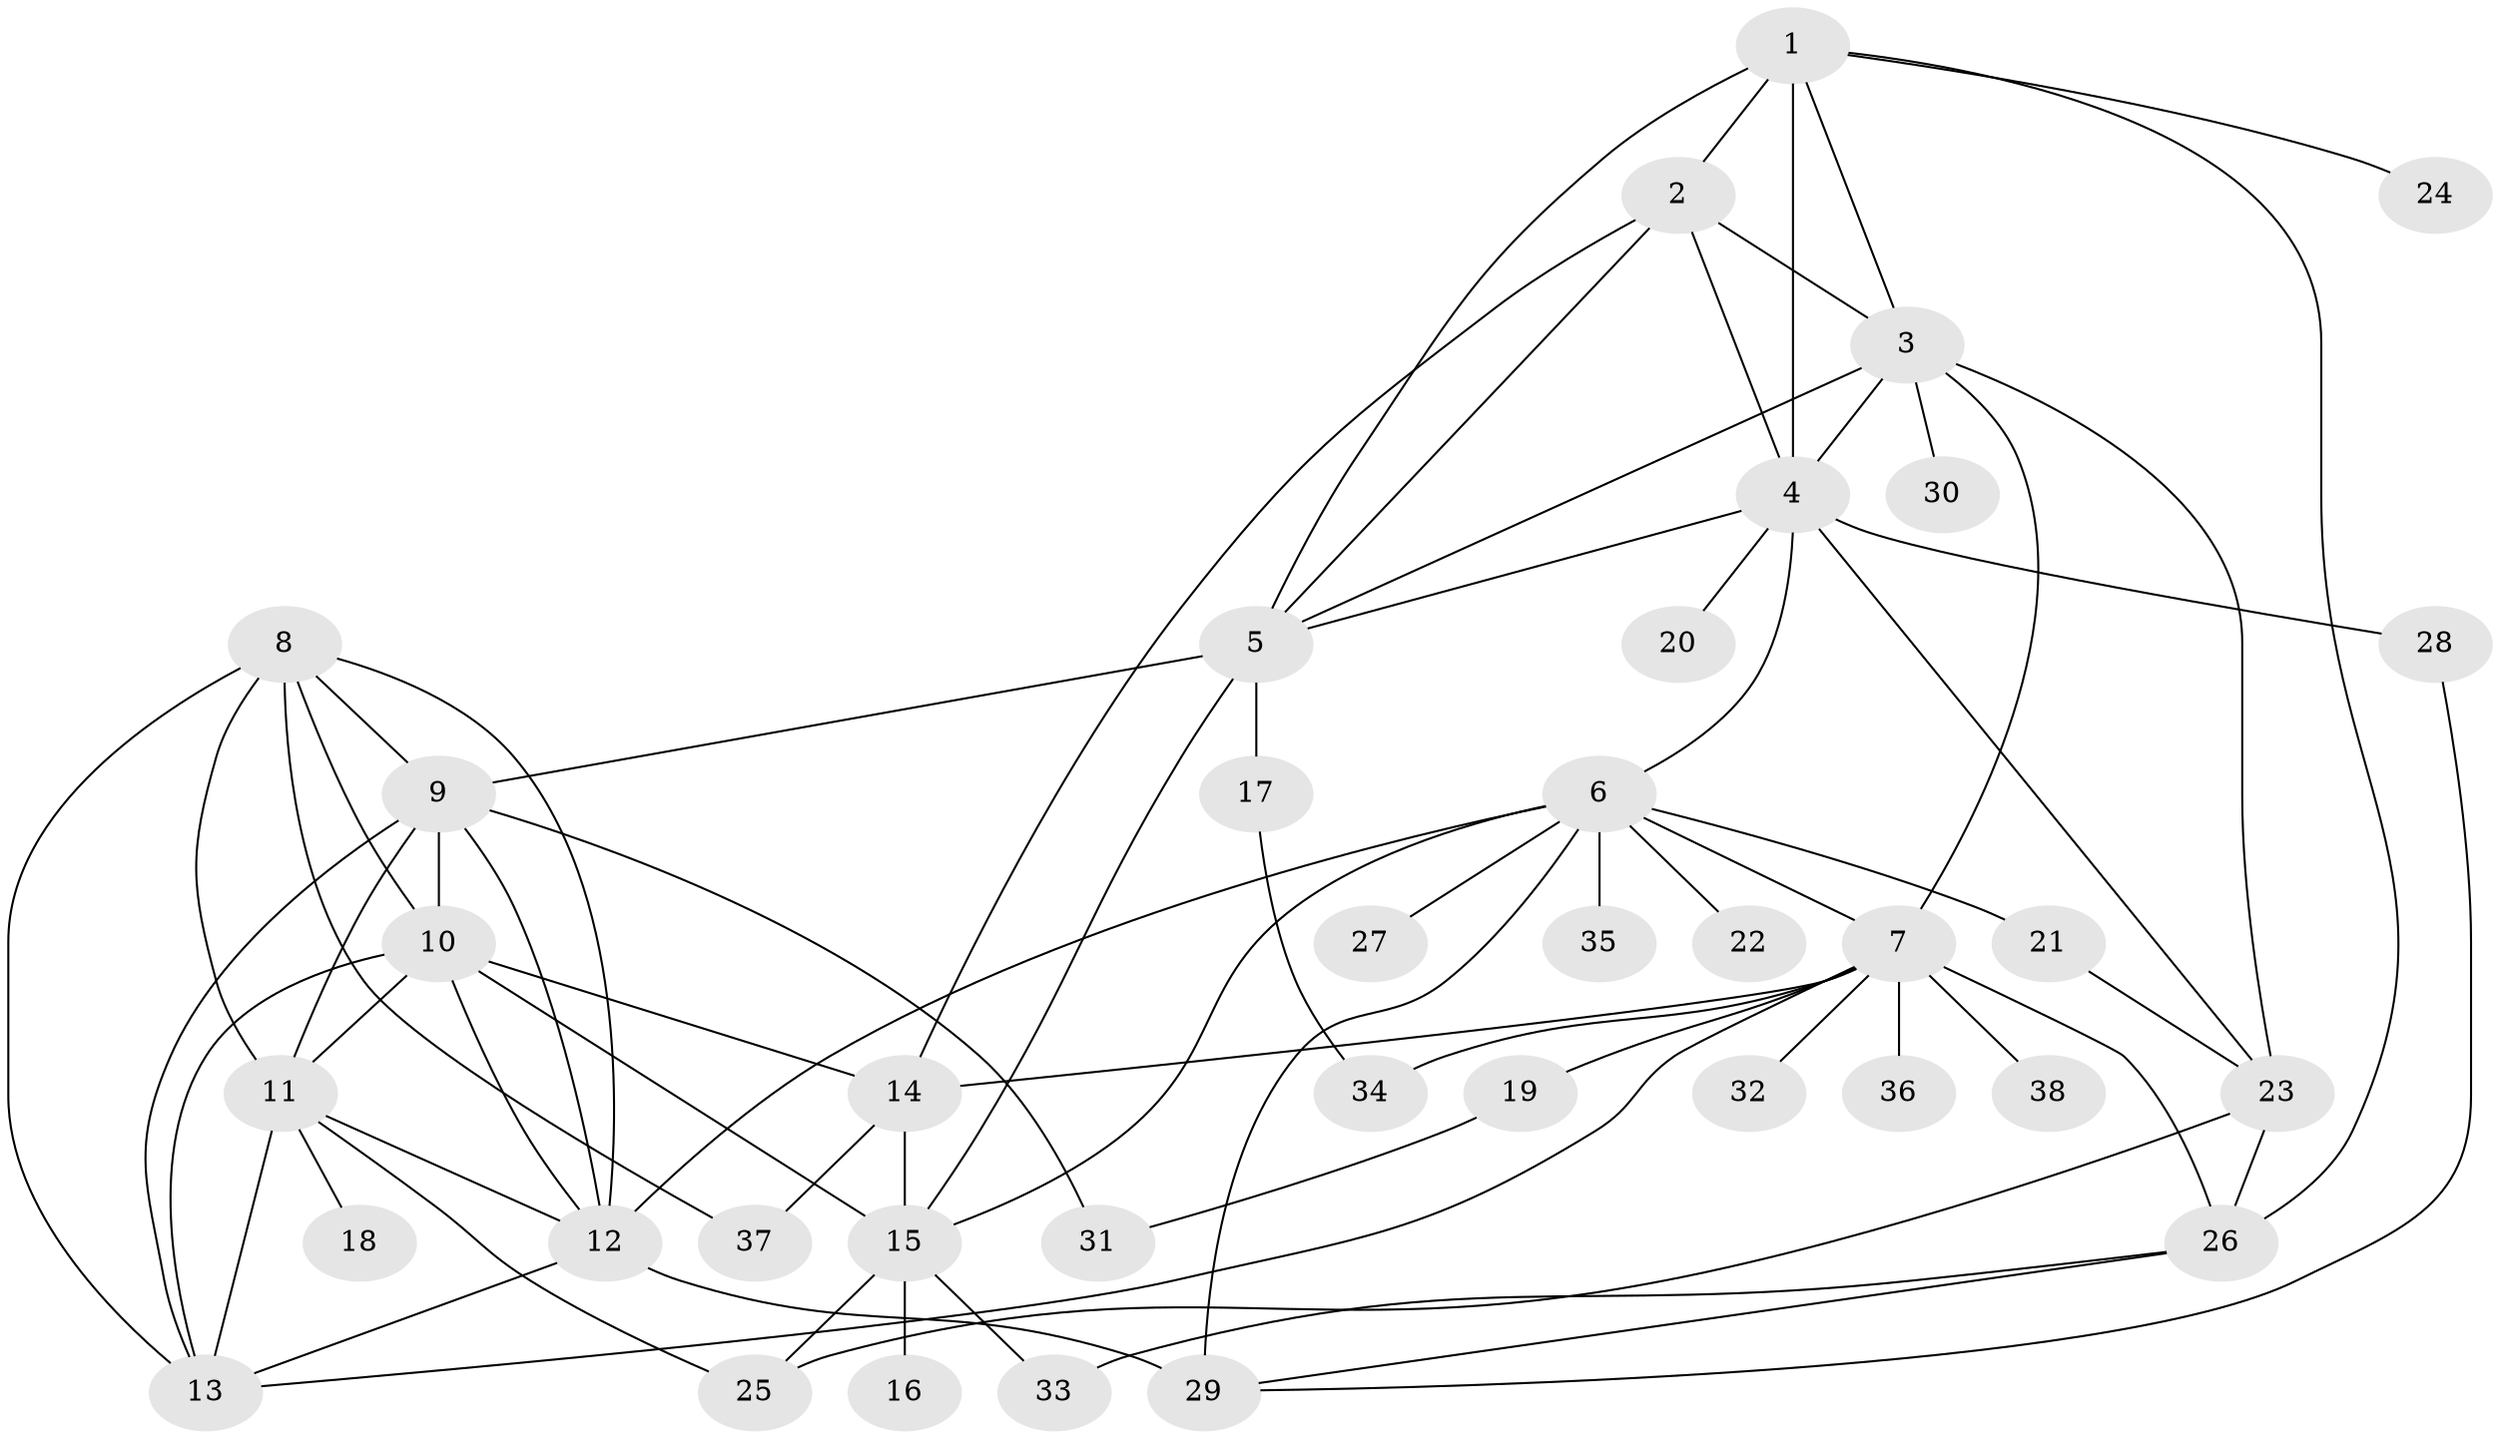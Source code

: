 // original degree distribution, {7: 0.09523809523809523, 5: 0.015873015873015872, 11: 0.015873015873015872, 13: 0.023809523809523808, 6: 0.023809523809523808, 8: 0.023809523809523808, 9: 0.023809523809523808, 10: 0.015873015873015872, 12: 0.007936507936507936, 1: 0.5476190476190477, 3: 0.05555555555555555, 2: 0.11904761904761904, 4: 0.031746031746031744}
// Generated by graph-tools (version 1.1) at 2025/52/03/04/25 22:52:11]
// undirected, 38 vertices, 74 edges
graph export_dot {
  node [color=gray90,style=filled];
  1;
  2;
  3;
  4;
  5;
  6;
  7;
  8;
  9;
  10;
  11;
  12;
  13;
  14;
  15;
  16;
  17;
  18;
  19;
  20;
  21;
  22;
  23;
  24;
  25;
  26;
  27;
  28;
  29;
  30;
  31;
  32;
  33;
  34;
  35;
  36;
  37;
  38;
  1 -- 2 [weight=2.0];
  1 -- 3 [weight=2.0];
  1 -- 4 [weight=2.0];
  1 -- 5 [weight=2.0];
  1 -- 24 [weight=1.0];
  1 -- 26 [weight=1.0];
  2 -- 3 [weight=1.0];
  2 -- 4 [weight=1.0];
  2 -- 5 [weight=1.0];
  2 -- 14 [weight=1.0];
  3 -- 4 [weight=1.0];
  3 -- 5 [weight=1.0];
  3 -- 7 [weight=1.0];
  3 -- 23 [weight=1.0];
  3 -- 30 [weight=1.0];
  4 -- 5 [weight=1.0];
  4 -- 6 [weight=1.0];
  4 -- 20 [weight=1.0];
  4 -- 23 [weight=1.0];
  4 -- 28 [weight=4.0];
  5 -- 9 [weight=1.0];
  5 -- 15 [weight=1.0];
  5 -- 17 [weight=1.0];
  6 -- 7 [weight=1.0];
  6 -- 12 [weight=1.0];
  6 -- 15 [weight=1.0];
  6 -- 21 [weight=1.0];
  6 -- 22 [weight=1.0];
  6 -- 27 [weight=1.0];
  6 -- 29 [weight=1.0];
  6 -- 35 [weight=1.0];
  7 -- 13 [weight=1.0];
  7 -- 14 [weight=1.0];
  7 -- 19 [weight=4.0];
  7 -- 26 [weight=1.0];
  7 -- 32 [weight=1.0];
  7 -- 34 [weight=3.0];
  7 -- 36 [weight=1.0];
  7 -- 38 [weight=1.0];
  8 -- 9 [weight=1.0];
  8 -- 10 [weight=1.0];
  8 -- 11 [weight=1.0];
  8 -- 12 [weight=1.0];
  8 -- 13 [weight=1.0];
  8 -- 37 [weight=1.0];
  9 -- 10 [weight=1.0];
  9 -- 11 [weight=1.0];
  9 -- 12 [weight=1.0];
  9 -- 13 [weight=1.0];
  9 -- 31 [weight=1.0];
  10 -- 11 [weight=1.0];
  10 -- 12 [weight=1.0];
  10 -- 13 [weight=1.0];
  10 -- 14 [weight=1.0];
  10 -- 15 [weight=1.0];
  11 -- 12 [weight=1.0];
  11 -- 13 [weight=1.0];
  11 -- 18 [weight=6.0];
  11 -- 25 [weight=1.0];
  12 -- 13 [weight=1.0];
  12 -- 29 [weight=4.0];
  14 -- 15 [weight=5.0];
  14 -- 37 [weight=1.0];
  15 -- 16 [weight=4.0];
  15 -- 25 [weight=1.0];
  15 -- 33 [weight=3.0];
  17 -- 34 [weight=1.0];
  19 -- 31 [weight=1.0];
  21 -- 23 [weight=1.0];
  23 -- 25 [weight=1.0];
  23 -- 26 [weight=2.0];
  26 -- 29 [weight=1.0];
  26 -- 33 [weight=1.0];
  28 -- 29 [weight=1.0];
}
